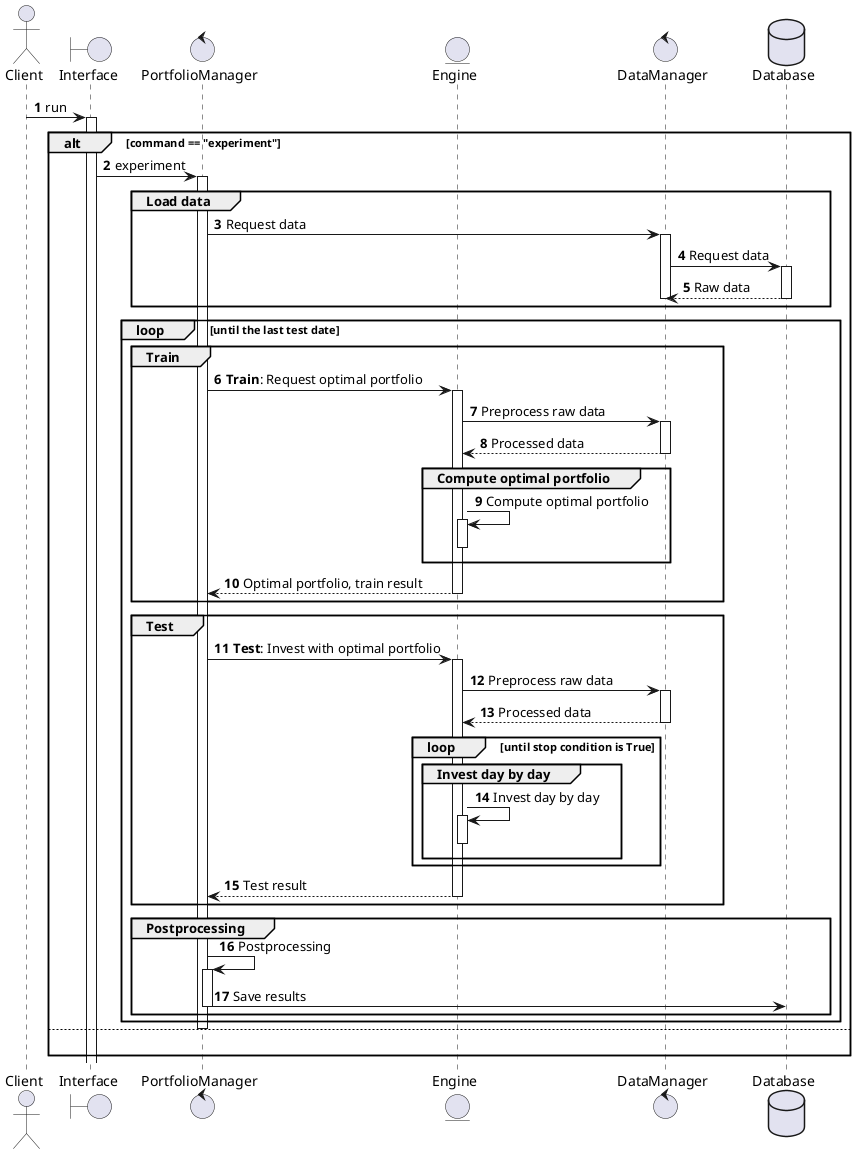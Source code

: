 @startuml
autonumber

actor Client as C
boundary Interface as I
control PortfolioManager as PM
entity Engine as E
control DataManager as DM
database Database as DB


C -> I ++: run
    alt command == "experiment"
        I -> PM ++: experiment
            group Load data
                PM -> DM ++: Request data
                    DM -> DB ++: Request data
                        return Raw data
                    deactivate
            end

            loop until the last test date
                group Train
                    PM -> E ++: **Train**: Request optimal portfolio
                        E -> DM ++: Preprocess raw data
                            return Processed data

                        group Compute optimal portfolio
                            E -> E ++: Compute optimal portfolio
                            deactivate
                        end
                        return Optimal portfolio, train result
                end

                group Test
                    PM -> E ++: **Test**: Invest with optimal portfolio
                        E -> DM ++: Preprocess raw data
                            return Processed data
                        loop until stop condition is True
                            group Invest day by day
                                E -> E ++: Invest day by day
                                deactivate
                            end
                        end
                        return Test result
                end

                group Postprocessing
                    PM -> PM ++: Postprocessing
                        PM -> DB: Save results
                    deactivate
                end
            end
        deactivate
    else
        |||
    end
@enduml

